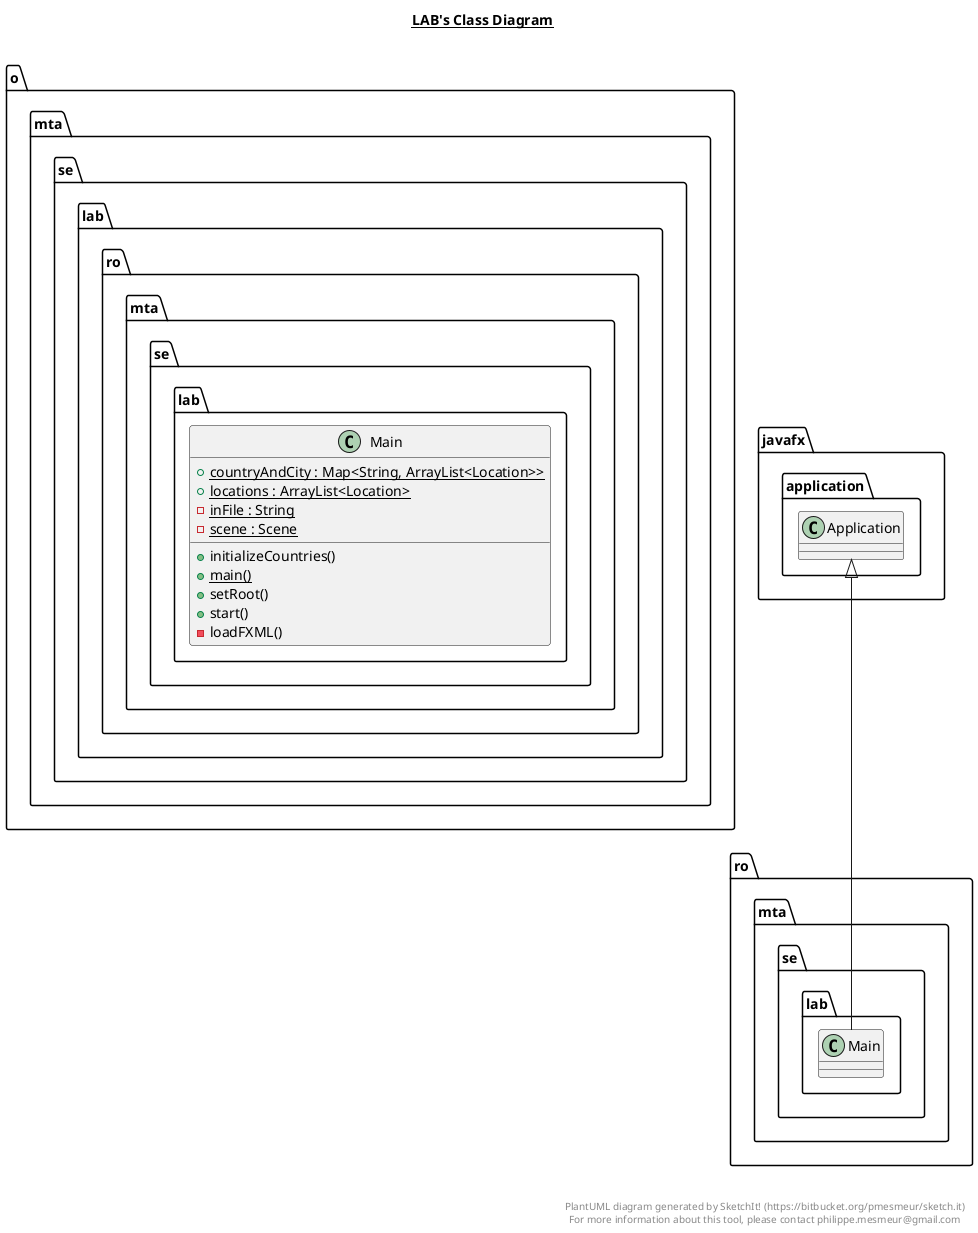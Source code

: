 @startuml

title __LAB's Class Diagram__\n


    namespace o.mta.se.lab {
      class ro.mta.se.lab.Main {
          {static} + countryAndCity : Map<String, ArrayList<Location>>
          {static} + locations : ArrayList<Location>
          {static} - inFile : String
          {static} - scene : Scene
          + initializeCountries()
          {static} + main()
          + setRoot()
          + start()
          - loadFXML()
      }
    }

  

  ro.mta.se.lab.Main -up-|> javafx.application.Application


right footer


PlantUML diagram generated by SketchIt! (https://bitbucket.org/pmesmeur/sketch.it)
For more information about this tool, please contact philippe.mesmeur@gmail.com
endfooter

@enduml
